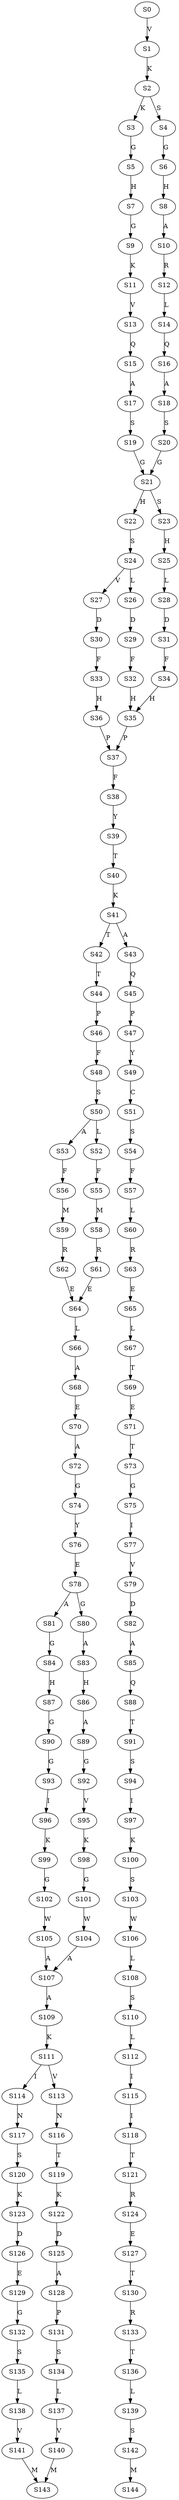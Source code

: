 strict digraph  {
	S0 -> S1 [ label = V ];
	S1 -> S2 [ label = K ];
	S2 -> S3 [ label = K ];
	S2 -> S4 [ label = S ];
	S3 -> S5 [ label = G ];
	S4 -> S6 [ label = G ];
	S5 -> S7 [ label = H ];
	S6 -> S8 [ label = H ];
	S7 -> S9 [ label = G ];
	S8 -> S10 [ label = A ];
	S9 -> S11 [ label = K ];
	S10 -> S12 [ label = R ];
	S11 -> S13 [ label = V ];
	S12 -> S14 [ label = L ];
	S13 -> S15 [ label = Q ];
	S14 -> S16 [ label = Q ];
	S15 -> S17 [ label = A ];
	S16 -> S18 [ label = A ];
	S17 -> S19 [ label = S ];
	S18 -> S20 [ label = S ];
	S19 -> S21 [ label = G ];
	S20 -> S21 [ label = G ];
	S21 -> S22 [ label = H ];
	S21 -> S23 [ label = S ];
	S22 -> S24 [ label = S ];
	S23 -> S25 [ label = H ];
	S24 -> S26 [ label = L ];
	S24 -> S27 [ label = V ];
	S25 -> S28 [ label = L ];
	S26 -> S29 [ label = D ];
	S27 -> S30 [ label = D ];
	S28 -> S31 [ label = D ];
	S29 -> S32 [ label = F ];
	S30 -> S33 [ label = F ];
	S31 -> S34 [ label = F ];
	S32 -> S35 [ label = H ];
	S33 -> S36 [ label = H ];
	S34 -> S35 [ label = H ];
	S35 -> S37 [ label = P ];
	S36 -> S37 [ label = P ];
	S37 -> S38 [ label = F ];
	S38 -> S39 [ label = Y ];
	S39 -> S40 [ label = T ];
	S40 -> S41 [ label = K ];
	S41 -> S42 [ label = T ];
	S41 -> S43 [ label = A ];
	S42 -> S44 [ label = T ];
	S43 -> S45 [ label = Q ];
	S44 -> S46 [ label = P ];
	S45 -> S47 [ label = P ];
	S46 -> S48 [ label = F ];
	S47 -> S49 [ label = Y ];
	S48 -> S50 [ label = S ];
	S49 -> S51 [ label = C ];
	S50 -> S52 [ label = L ];
	S50 -> S53 [ label = A ];
	S51 -> S54 [ label = S ];
	S52 -> S55 [ label = F ];
	S53 -> S56 [ label = F ];
	S54 -> S57 [ label = F ];
	S55 -> S58 [ label = M ];
	S56 -> S59 [ label = M ];
	S57 -> S60 [ label = L ];
	S58 -> S61 [ label = R ];
	S59 -> S62 [ label = R ];
	S60 -> S63 [ label = R ];
	S61 -> S64 [ label = E ];
	S62 -> S64 [ label = E ];
	S63 -> S65 [ label = E ];
	S64 -> S66 [ label = L ];
	S65 -> S67 [ label = L ];
	S66 -> S68 [ label = A ];
	S67 -> S69 [ label = T ];
	S68 -> S70 [ label = E ];
	S69 -> S71 [ label = E ];
	S70 -> S72 [ label = A ];
	S71 -> S73 [ label = T ];
	S72 -> S74 [ label = G ];
	S73 -> S75 [ label = G ];
	S74 -> S76 [ label = Y ];
	S75 -> S77 [ label = I ];
	S76 -> S78 [ label = E ];
	S77 -> S79 [ label = V ];
	S78 -> S80 [ label = G ];
	S78 -> S81 [ label = A ];
	S79 -> S82 [ label = D ];
	S80 -> S83 [ label = A ];
	S81 -> S84 [ label = G ];
	S82 -> S85 [ label = A ];
	S83 -> S86 [ label = H ];
	S84 -> S87 [ label = H ];
	S85 -> S88 [ label = Q ];
	S86 -> S89 [ label = A ];
	S87 -> S90 [ label = G ];
	S88 -> S91 [ label = T ];
	S89 -> S92 [ label = G ];
	S90 -> S93 [ label = G ];
	S91 -> S94 [ label = S ];
	S92 -> S95 [ label = V ];
	S93 -> S96 [ label = I ];
	S94 -> S97 [ label = I ];
	S95 -> S98 [ label = K ];
	S96 -> S99 [ label = K ];
	S97 -> S100 [ label = K ];
	S98 -> S101 [ label = G ];
	S99 -> S102 [ label = G ];
	S100 -> S103 [ label = S ];
	S101 -> S104 [ label = W ];
	S102 -> S105 [ label = W ];
	S103 -> S106 [ label = W ];
	S104 -> S107 [ label = A ];
	S105 -> S107 [ label = A ];
	S106 -> S108 [ label = L ];
	S107 -> S109 [ label = A ];
	S108 -> S110 [ label = S ];
	S109 -> S111 [ label = K ];
	S110 -> S112 [ label = L ];
	S111 -> S113 [ label = V ];
	S111 -> S114 [ label = I ];
	S112 -> S115 [ label = I ];
	S113 -> S116 [ label = N ];
	S114 -> S117 [ label = N ];
	S115 -> S118 [ label = I ];
	S116 -> S119 [ label = T ];
	S117 -> S120 [ label = S ];
	S118 -> S121 [ label = T ];
	S119 -> S122 [ label = K ];
	S120 -> S123 [ label = K ];
	S121 -> S124 [ label = R ];
	S122 -> S125 [ label = D ];
	S123 -> S126 [ label = D ];
	S124 -> S127 [ label = E ];
	S125 -> S128 [ label = A ];
	S126 -> S129 [ label = E ];
	S127 -> S130 [ label = T ];
	S128 -> S131 [ label = P ];
	S129 -> S132 [ label = G ];
	S130 -> S133 [ label = R ];
	S131 -> S134 [ label = S ];
	S132 -> S135 [ label = S ];
	S133 -> S136 [ label = T ];
	S134 -> S137 [ label = L ];
	S135 -> S138 [ label = L ];
	S136 -> S139 [ label = L ];
	S137 -> S140 [ label = V ];
	S138 -> S141 [ label = V ];
	S139 -> S142 [ label = S ];
	S140 -> S143 [ label = M ];
	S141 -> S143 [ label = M ];
	S142 -> S144 [ label = M ];
}
